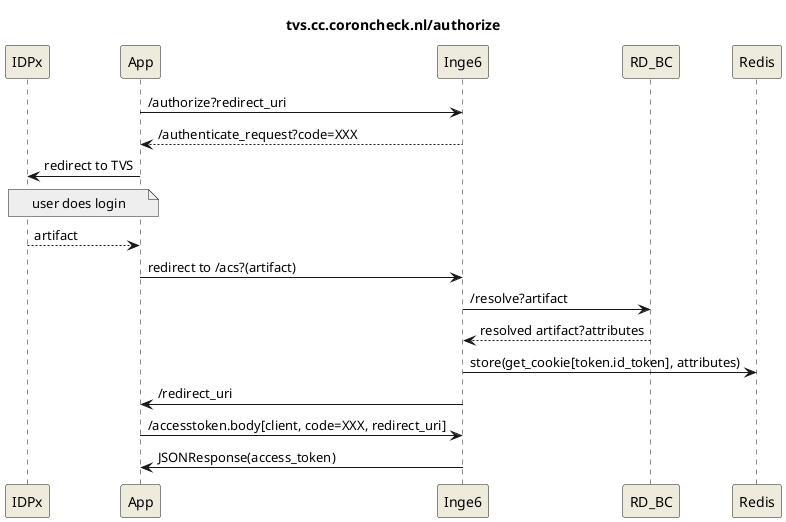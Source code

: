 @startuml
title tvs.cc.coroncheck.nl/authorize

skinparam backgroundColor white
skinparam participantBackgroundColor #EEEBDC
skinparam noteBackgroundColor #EEE

participant IDPx
participant App

App->Inge6:/authorize?redirect_uri
App<--Inge6:/authenticate_request?code=XXX

App->IDPx:redirect to TVS
note over App, IDPx:user does login
IDPx-->App:artifact
App->Inge6:redirect to /acs?(artifact)

Inge6->RD_BC:/resolve?artifact
Inge6<--RD_BC:resolved artifact?attributes

Inge6->Redis:store(get_cookie[token.id_token], attributes)

Inge6->App:/redirect_uri

' note over App, Inge6:client/app does login
App->Inge6:/accesstoken.body[client, code=XXX, redirect_uri]

Inge6->App:JSONResponse(access_token)

' App->App:remember[access_token]
' App->Inge6:/login-digid?at=access_token
' Inge6->App:Redirect(/IDPx)

' Inge6->App:/redirect_uri_fin
' App->App:remember[access_token]
@enduml